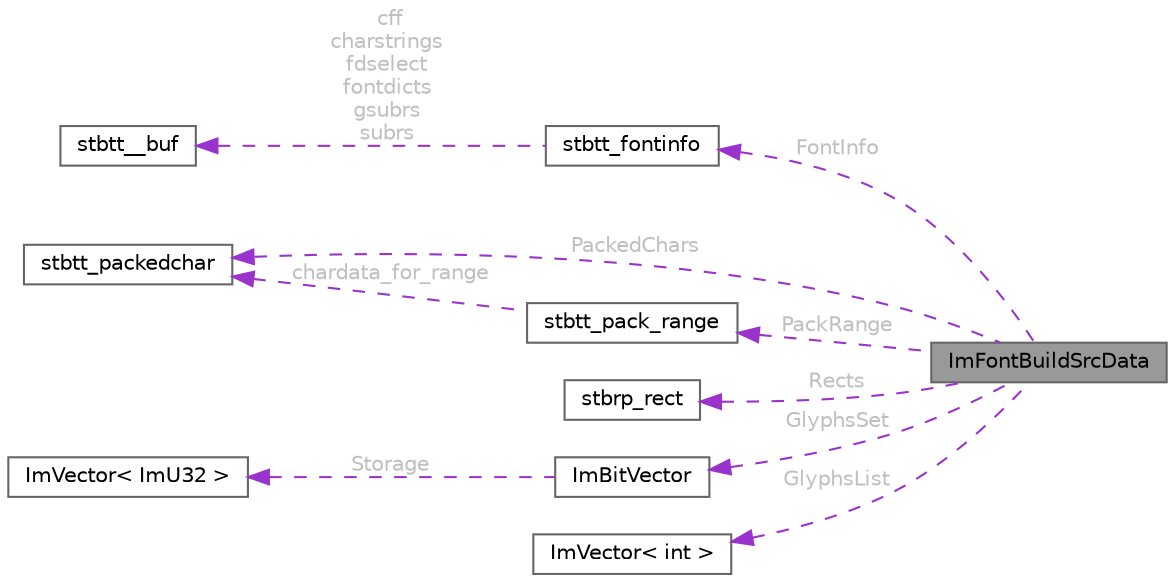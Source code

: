 digraph "ImFontBuildSrcData"
{
 // LATEX_PDF_SIZE
  bgcolor="transparent";
  edge [fontname=Helvetica,fontsize=10,labelfontname=Helvetica,labelfontsize=10];
  node [fontname=Helvetica,fontsize=10,shape=box,height=0.2,width=0.4];
  rankdir="LR";
  Node1 [id="Node000001",label="ImFontBuildSrcData",height=0.2,width=0.4,color="gray40", fillcolor="grey60", style="filled", fontcolor="black",tooltip=" "];
  Node2 -> Node1 [id="edge10_Node000001_Node000002",dir="back",color="darkorchid3",style="dashed",tooltip=" ",label=" FontInfo",fontcolor="grey" ];
  Node2 [id="Node000002",label="stbtt_fontinfo",height=0.2,width=0.4,color="gray40", fillcolor="white", style="filled",URL="$structstbtt__fontinfo.html",tooltip=" "];
  Node3 -> Node2 [id="edge11_Node000002_Node000003",dir="back",color="darkorchid3",style="dashed",tooltip=" ",label=" cff\ncharstrings\nfdselect\nfontdicts\ngsubrs\nsubrs",fontcolor="grey" ];
  Node3 [id="Node000003",label="stbtt__buf",height=0.2,width=0.4,color="gray40", fillcolor="white", style="filled",URL="$structstbtt____buf.html",tooltip=" "];
  Node4 -> Node1 [id="edge12_Node000001_Node000004",dir="back",color="darkorchid3",style="dashed",tooltip=" ",label=" PackRange",fontcolor="grey" ];
  Node4 [id="Node000004",label="stbtt_pack_range",height=0.2,width=0.4,color="gray40", fillcolor="white", style="filled",URL="$structstbtt__pack__range.html",tooltip=" "];
  Node5 -> Node4 [id="edge13_Node000004_Node000005",dir="back",color="darkorchid3",style="dashed",tooltip=" ",label=" chardata_for_range",fontcolor="grey" ];
  Node5 [id="Node000005",label="stbtt_packedchar",height=0.2,width=0.4,color="gray40", fillcolor="white", style="filled",URL="$structstbtt__packedchar.html",tooltip=" "];
  Node6 -> Node1 [id="edge14_Node000001_Node000006",dir="back",color="darkorchid3",style="dashed",tooltip=" ",label=" Rects",fontcolor="grey" ];
  Node6 [id="Node000006",label="stbrp_rect",height=0.2,width=0.4,color="gray40", fillcolor="white", style="filled",URL="$structstbrp__rect.html",tooltip=" "];
  Node5 -> Node1 [id="edge15_Node000001_Node000005",dir="back",color="darkorchid3",style="dashed",tooltip=" ",label=" PackedChars",fontcolor="grey" ];
  Node7 -> Node1 [id="edge16_Node000001_Node000007",dir="back",color="darkorchid3",style="dashed",tooltip=" ",label=" GlyphsSet",fontcolor="grey" ];
  Node7 [id="Node000007",label="ImBitVector",height=0.2,width=0.4,color="gray40", fillcolor="white", style="filled",URL="$struct_im_bit_vector.html",tooltip=" "];
  Node8 -> Node7 [id="edge17_Node000007_Node000008",dir="back",color="darkorchid3",style="dashed",tooltip=" ",label=" Storage",fontcolor="grey" ];
  Node8 [id="Node000008",label="ImVector\< ImU32 \>",height=0.2,width=0.4,color="gray40", fillcolor="white", style="filled",URL="$struct_im_vector.html",tooltip=" "];
  Node9 -> Node1 [id="edge18_Node000001_Node000009",dir="back",color="darkorchid3",style="dashed",tooltip=" ",label=" GlyphsList",fontcolor="grey" ];
  Node9 [id="Node000009",label="ImVector\< int \>",height=0.2,width=0.4,color="gray40", fillcolor="white", style="filled",URL="$struct_im_vector.html",tooltip=" "];
}
